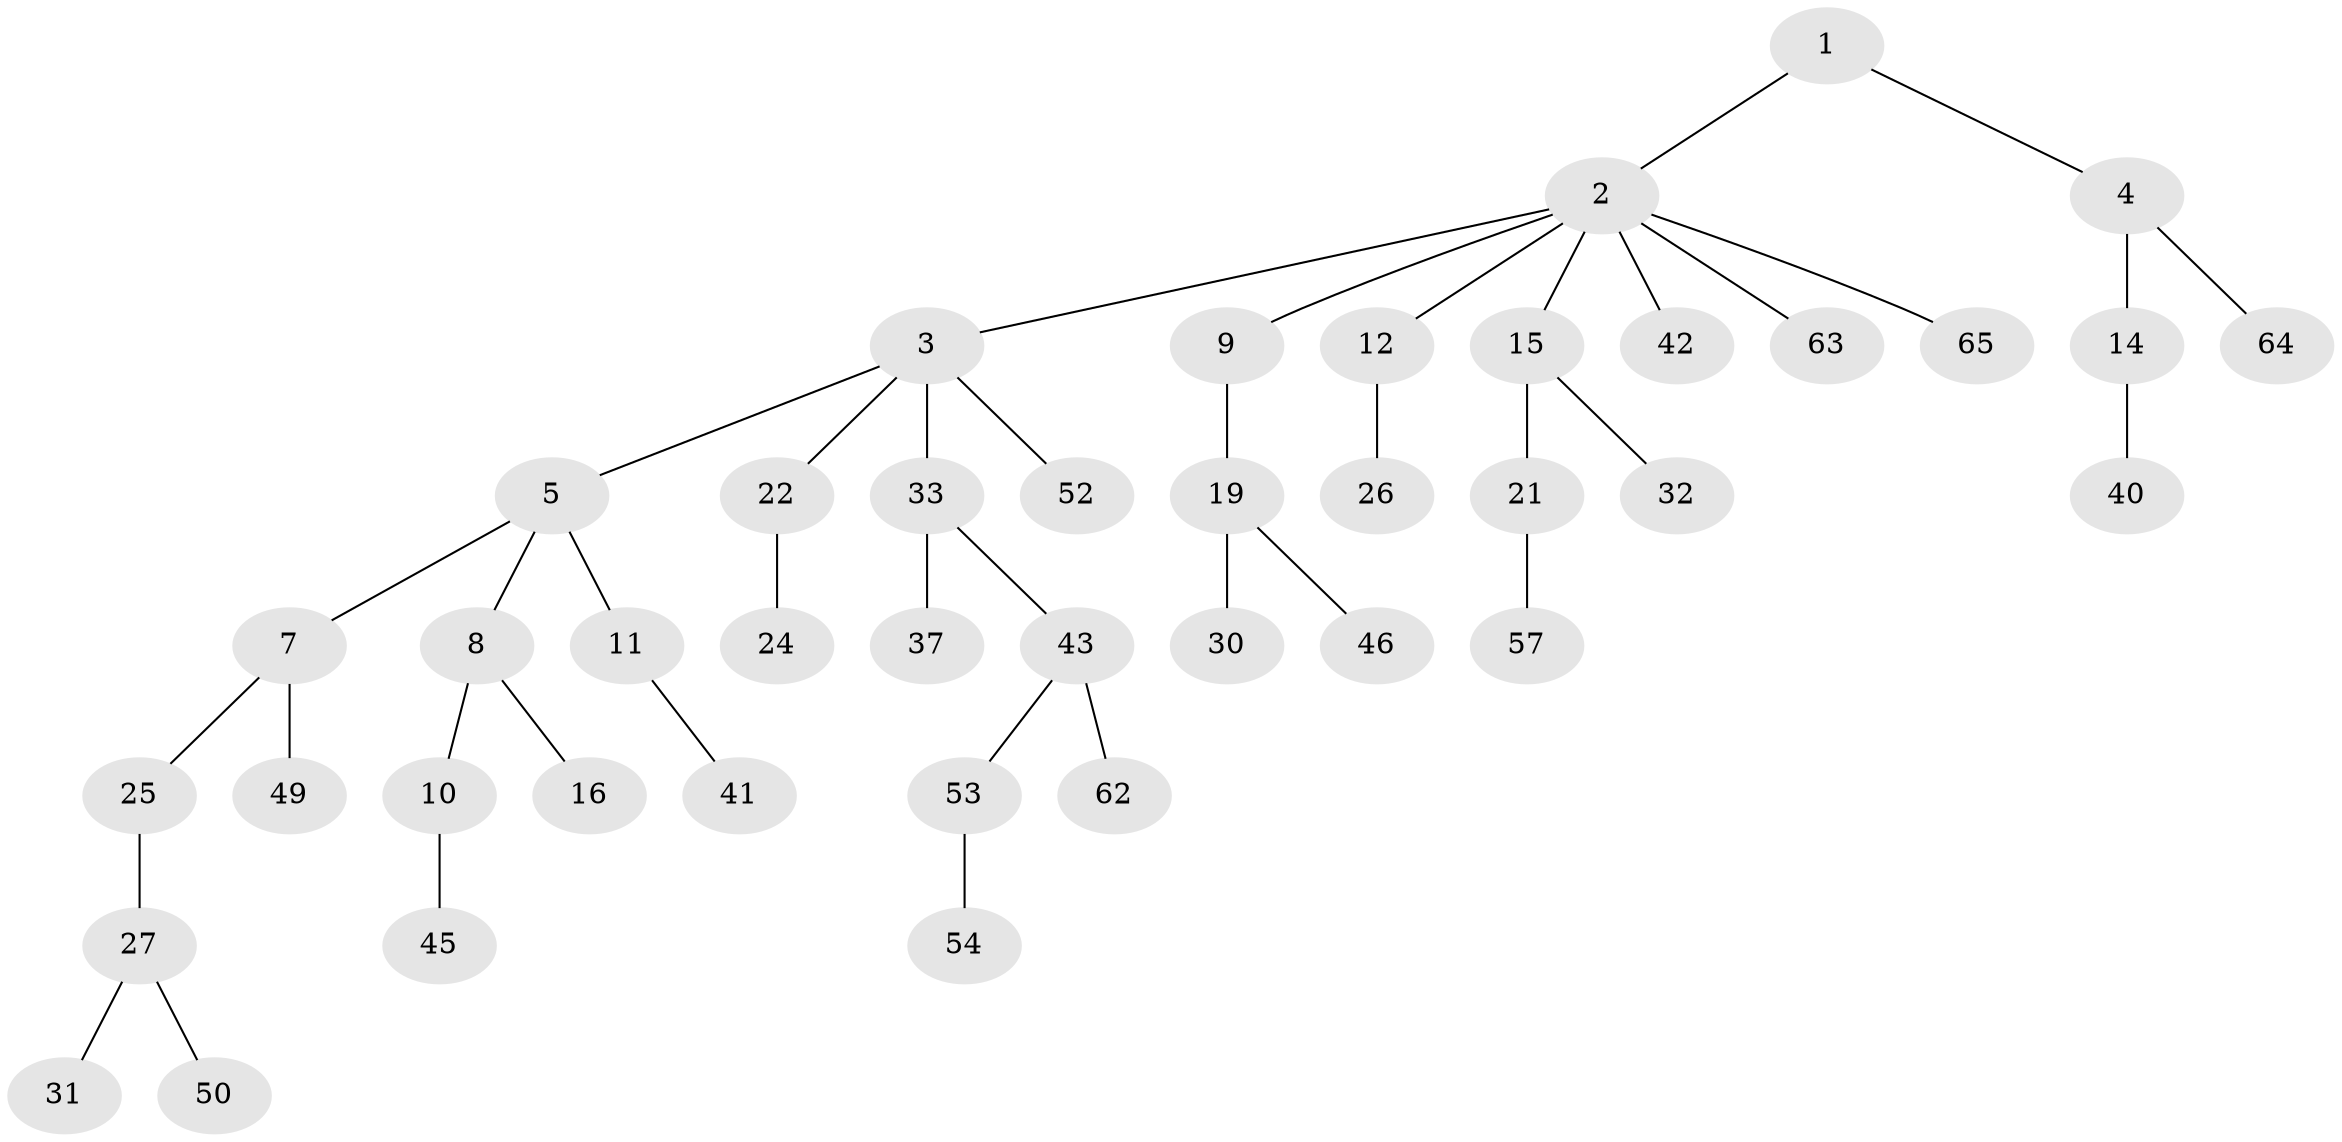 // Generated by graph-tools (version 1.1) at 2025/24/03/03/25 07:24:08]
// undirected, 42 vertices, 41 edges
graph export_dot {
graph [start="1"]
  node [color=gray90,style=filled];
  1 [super="+51"];
  2 [super="+6"];
  3 [super="+18"];
  4 [super="+47"];
  5 [super="+36"];
  7 [super="+29"];
  8 [super="+13"];
  9 [super="+17"];
  10;
  11 [super="+56"];
  12 [super="+55"];
  14;
  15 [super="+23"];
  16 [super="+61"];
  19 [super="+20"];
  21 [super="+38"];
  22 [super="+44"];
  24 [super="+28"];
  25;
  26;
  27 [super="+35"];
  30;
  31 [super="+58"];
  32 [super="+34"];
  33;
  37 [super="+39"];
  40 [super="+60"];
  41;
  42;
  43 [super="+59"];
  45 [super="+48"];
  46;
  49;
  50;
  52;
  53;
  54;
  57;
  62;
  63;
  64;
  65;
  1 -- 2;
  1 -- 4;
  2 -- 3;
  2 -- 9;
  2 -- 12;
  2 -- 65;
  2 -- 42;
  2 -- 15;
  2 -- 63;
  3 -- 5;
  3 -- 33;
  3 -- 52;
  3 -- 22;
  4 -- 14;
  4 -- 64;
  5 -- 7;
  5 -- 8;
  5 -- 11;
  7 -- 25;
  7 -- 49;
  8 -- 10;
  8 -- 16;
  9 -- 19;
  10 -- 45;
  11 -- 41;
  12 -- 26;
  14 -- 40;
  15 -- 21;
  15 -- 32;
  19 -- 46;
  19 -- 30;
  21 -- 57;
  22 -- 24;
  25 -- 27;
  27 -- 31;
  27 -- 50;
  33 -- 37;
  33 -- 43;
  43 -- 53;
  43 -- 62;
  53 -- 54;
}
